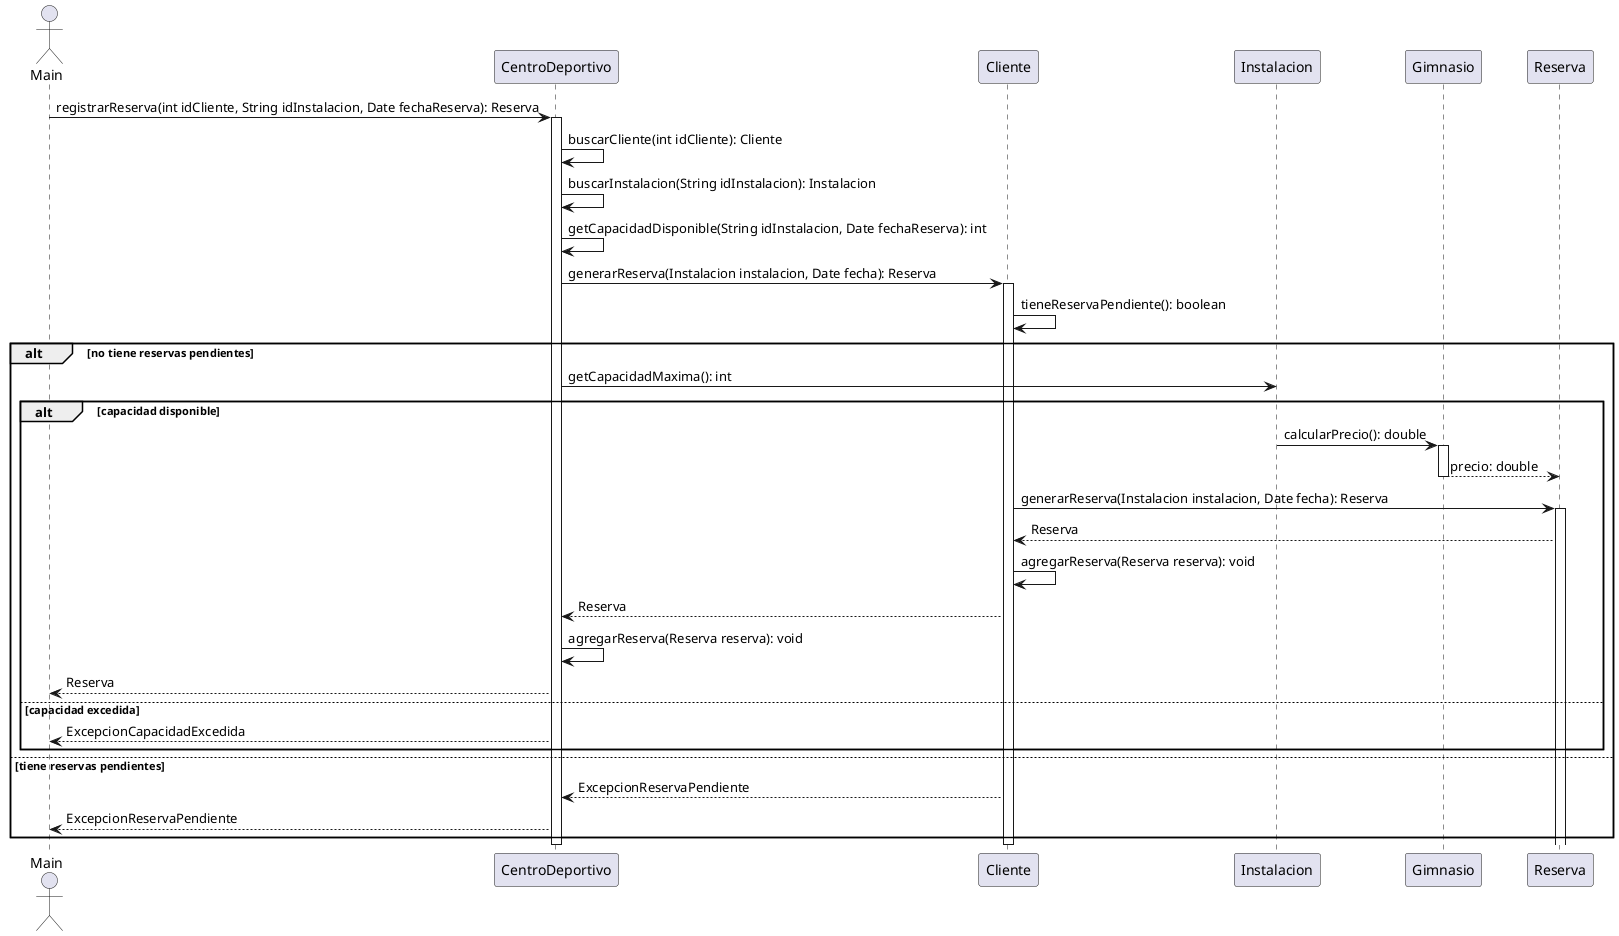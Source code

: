 @startuml
actor Main
Main -> CentroDeportivo: registrarReserva(int idCliente, String idInstalacion, Date fechaReserva): Reserva
activate CentroDeportivo
CentroDeportivo -> CentroDeportivo: buscarCliente(int idCliente): Cliente
CentroDeportivo -> CentroDeportivo: buscarInstalacion(String idInstalacion): Instalacion
CentroDeportivo -> CentroDeportivo: getCapacidadDisponible(String idInstalacion, Date fechaReserva): int
CentroDeportivo -> Cliente: generarReserva(Instalacion instalacion, Date fecha): Reserva
activate Cliente
Cliente -> Cliente: tieneReservaPendiente(): boolean
alt no tiene reservas pendientes
    CentroDeportivo -> Instalacion: getCapacidadMaxima(): int
    alt capacidad disponible
        Instalacion -> Gimnasio: calcularPrecio(): double
        activate Gimnasio
        Gimnasio --> Reserva: precio: double
        deactivate Gimnasio
        Cliente -> Reserva: generarReserva(Instalacion instalacion, Date fecha): Reserva
        activate Reserva
        Reserva --> Cliente: Reserva
        Cliente -> Cliente: agregarReserva(Reserva reserva): void
        Cliente --> CentroDeportivo: Reserva
        CentroDeportivo -> CentroDeportivo: agregarReserva(Reserva reserva): void
        CentroDeportivo --> Main: Reserva
    else capacidad excedida
        CentroDeportivo --> Main: ExcepcionCapacidadExcedida
    end
else tiene reservas pendientes
    Cliente --> CentroDeportivo: ExcepcionReservaPendiente
    CentroDeportivo --> Main: ExcepcionReservaPendiente
end
deactivate Cliente
deactivate CentroDeportivo
@enduml
